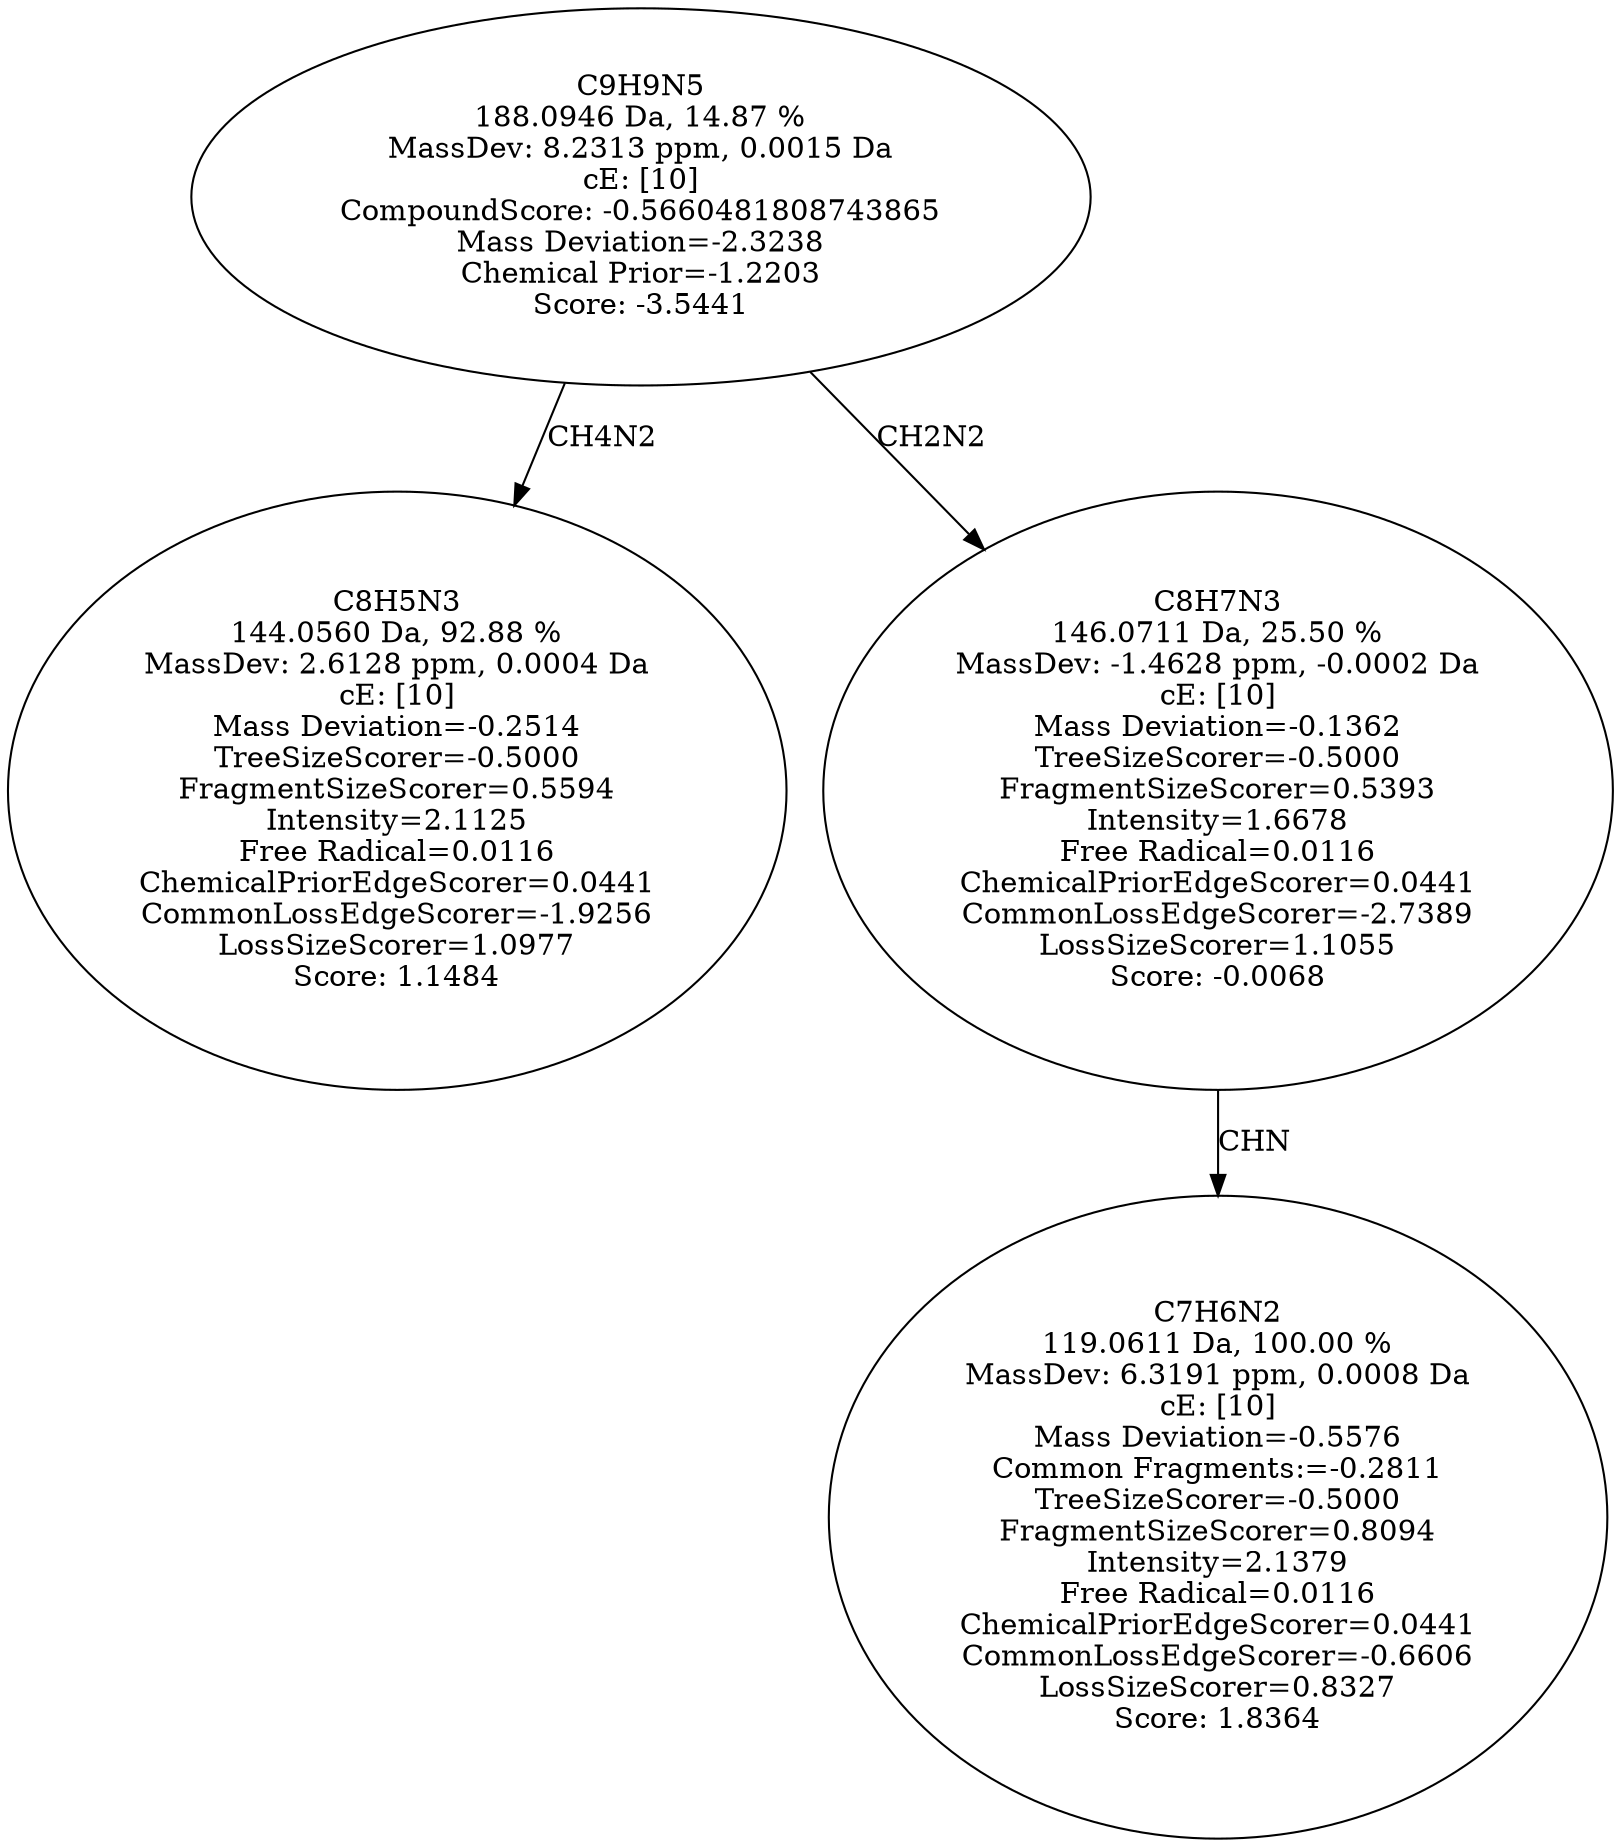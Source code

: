 strict digraph {
v1 [label="C8H5N3\n144.0560 Da, 92.88 %\nMassDev: 2.6128 ppm, 0.0004 Da\ncE: [10]\nMass Deviation=-0.2514\nTreeSizeScorer=-0.5000\nFragmentSizeScorer=0.5594\nIntensity=2.1125\nFree Radical=0.0116\nChemicalPriorEdgeScorer=0.0441\nCommonLossEdgeScorer=-1.9256\nLossSizeScorer=1.0977\nScore: 1.1484"];
v2 [label="C7H6N2\n119.0611 Da, 100.00 %\nMassDev: 6.3191 ppm, 0.0008 Da\ncE: [10]\nMass Deviation=-0.5576\nCommon Fragments:=-0.2811\nTreeSizeScorer=-0.5000\nFragmentSizeScorer=0.8094\nIntensity=2.1379\nFree Radical=0.0116\nChemicalPriorEdgeScorer=0.0441\nCommonLossEdgeScorer=-0.6606\nLossSizeScorer=0.8327\nScore: 1.8364"];
v3 [label="C8H7N3\n146.0711 Da, 25.50 %\nMassDev: -1.4628 ppm, -0.0002 Da\ncE: [10]\nMass Deviation=-0.1362\nTreeSizeScorer=-0.5000\nFragmentSizeScorer=0.5393\nIntensity=1.6678\nFree Radical=0.0116\nChemicalPriorEdgeScorer=0.0441\nCommonLossEdgeScorer=-2.7389\nLossSizeScorer=1.1055\nScore: -0.0068"];
v4 [label="C9H9N5\n188.0946 Da, 14.87 %\nMassDev: 8.2313 ppm, 0.0015 Da\ncE: [10]\nCompoundScore: -0.5660481808743865\nMass Deviation=-2.3238\nChemical Prior=-1.2203\nScore: -3.5441"];
v4 -> v1 [label="CH4N2"];
v3 -> v2 [label="CHN"];
v4 -> v3 [label="CH2N2"];
}